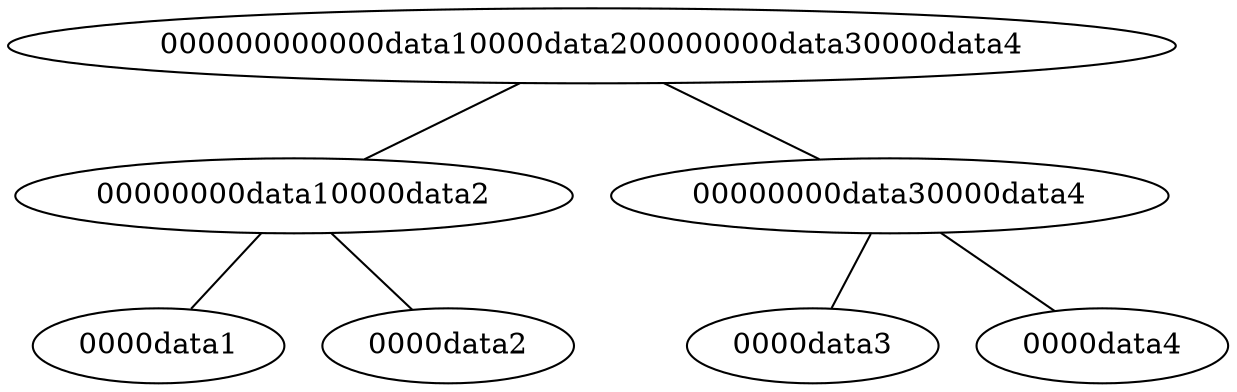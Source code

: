 graph MerkleTree {
node0 [label="000000000000data10000data200000000data30000data4"];
node0 -- node1;
node1 [label="00000000data10000data2"];
node1 -- node2;
node2 [label="0000data1"];
node1 -- node3;
node3 [label="0000data2"];
node0 -- node4;
node4 [label="00000000data30000data4"];
node4 -- node5;
node5 [label="0000data3"];
node4 -- node6;
node6 [label="0000data4"];
}
